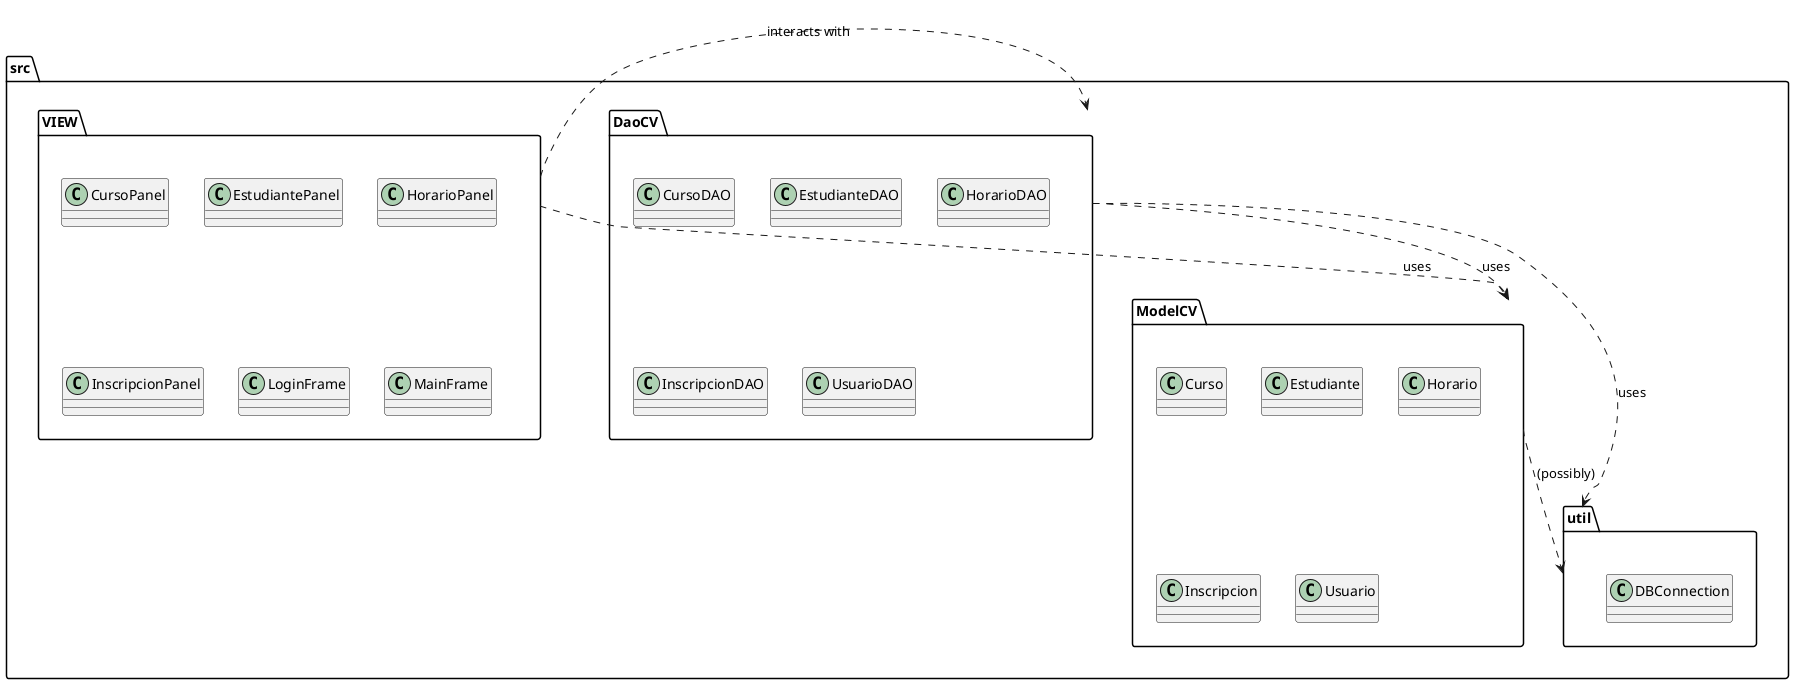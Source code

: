 @startuml
package src {
  package DaoCV {
    class CursoDAO
    class EstudianteDAO
    class HorarioDAO
    class InscripcionDAO
    class UsuarioDAO
  }

  package ModelCV {
    class Curso
    class Estudiante
    class Horario
    class Inscripcion
    class Usuario
  }

  package util {
    class DBConnection
  }

  package VIEW {
    class CursoPanel
    class EstudiantePanel
    class HorarioPanel
    class InscripcionPanel
    class LoginFrame
    class MainFrame
  }
}

DaoCV ..> ModelCV : uses
VIEW ..> ModelCV : uses
VIEW ..> DaoCV : interacts with
DaoCV ..> util : uses
ModelCV ..> util : (possibly)
@enduml